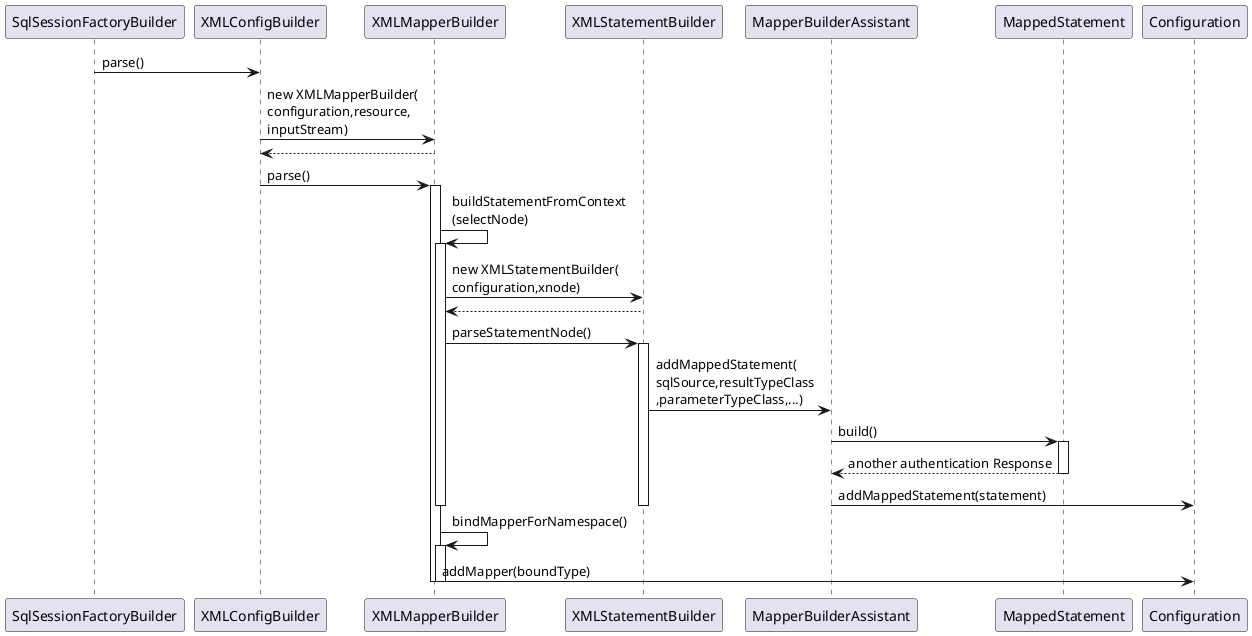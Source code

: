 @startuml
SqlSessionFactoryBuilder -> XMLConfigBuilder: parse()
XMLConfigBuilder -> XMLMapperBuilder: new XMLMapperBuilder(\nconfiguration,resource,\ninputStream)
XMLConfigBuilder <-- XMLMapperBuilder
XMLConfigBuilder -> XMLMapperBuilder: parse()
activate XMLMapperBuilder
XMLMapperBuilder -> XMLMapperBuilder: buildStatementFromContext\n(selectNode)
activate XMLMapperBuilder
XMLMapperBuilder -> XMLStatementBuilder: new XMLStatementBuilder(\nconfiguration,xnode)
XMLMapperBuilder <-- XMLStatementBuilder
XMLMapperBuilder -> XMLStatementBuilder: parseStatementNode()
activate XMLStatementBuilder
XMLStatementBuilder -> MapperBuilderAssistant: addMappedStatement(\nsqlSource,resultTypeClass\n,parameterTypeClass,...)
MapperBuilderAssistant -> MappedStatement: build()
activate MappedStatement
MapperBuilderAssistant <-- MappedStatement: another authentication Response
deactivate MappedStatement
MapperBuilderAssistant -> Configuration: addMappedStatement(statement)
deactivate XMLStatementBuilder
deactivate XMLMapperBuilder
XMLMapperBuilder -> XMLMapperBuilder: bindMapperForNamespace()
activate XMLMapperBuilder
XMLMapperBuilder -> Configuration: addMapper(boundType)
deactivate XMLMapperBuilder
deactivate XMLMapperBuilder
@enduml
